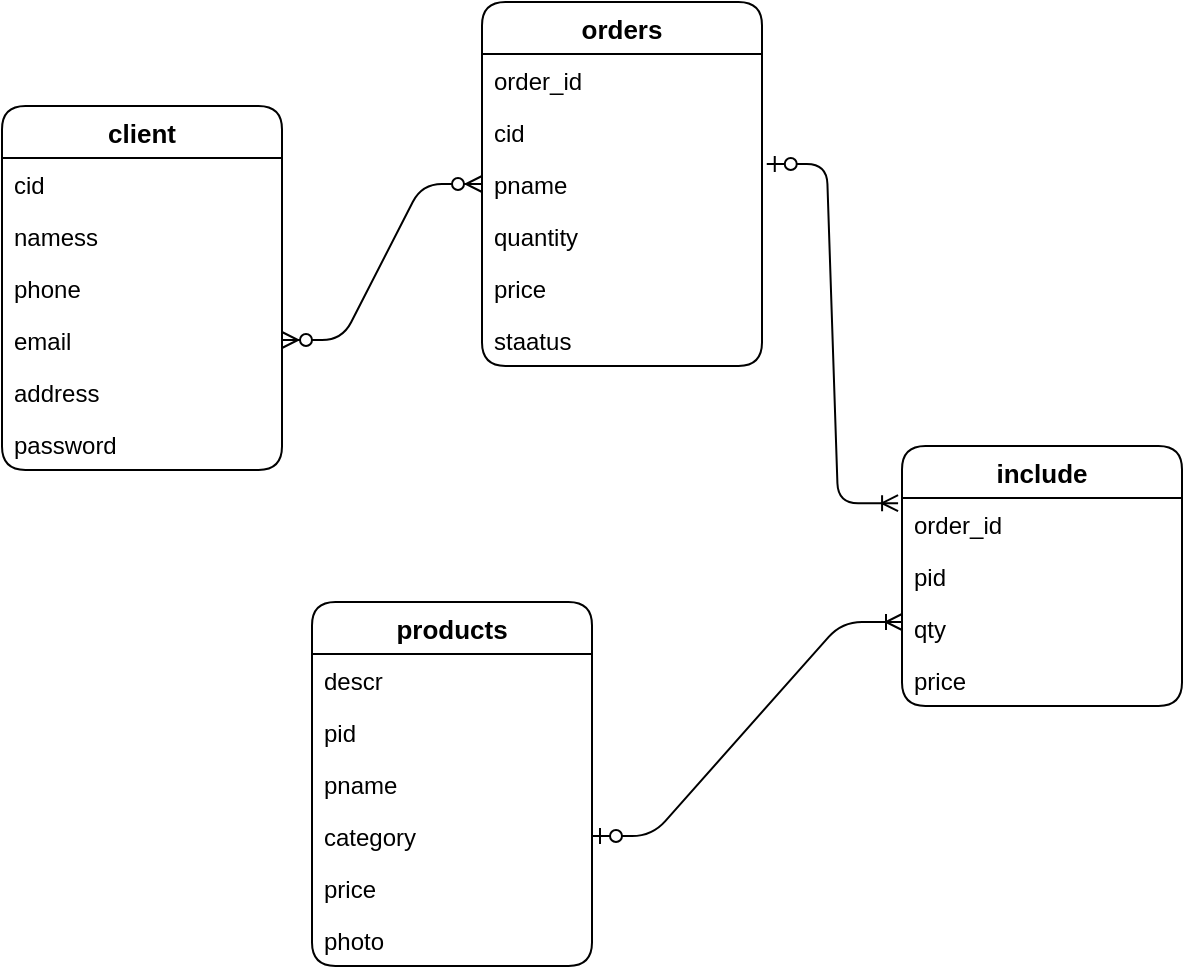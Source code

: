 <mxfile version="13.9.9" type="device"><diagram id="4rKn7ck0GzuZS277xUvA" name="Page-1"><mxGraphModel dx="1038" dy="616" grid="1" gridSize="10" guides="1" tooltips="1" connect="1" arrows="1" fold="1" page="1" pageScale="1" pageWidth="850" pageHeight="1100" math="0" shadow="0"><root><mxCell id="0"/><mxCell id="1" parent="0"/><mxCell id="74_ljtU_WG5VHoLLKact-1" value="client" style="swimlane;fontStyle=1;childLayout=stackLayout;horizontal=1;startSize=26;fillColor=none;horizontalStack=0;resizeParent=1;resizeParentMax=0;resizeLast=0;collapsible=1;marginBottom=0;fontSize=13;rounded=1;" parent="1" vertex="1"><mxGeometry x="130" y="92" width="140" height="182" as="geometry"/></mxCell><mxCell id="74_ljtU_WG5VHoLLKact-2" value="cid" style="text;strokeColor=none;fillColor=none;align=left;verticalAlign=top;spacingLeft=4;spacingRight=4;overflow=hidden;rotatable=0;points=[[0,0.5],[1,0.5]];portConstraint=eastwest;" parent="74_ljtU_WG5VHoLLKact-1" vertex="1"><mxGeometry y="26" width="140" height="26" as="geometry"/></mxCell><mxCell id="74_ljtU_WG5VHoLLKact-3" value="namess" style="text;strokeColor=none;fillColor=none;align=left;verticalAlign=top;spacingLeft=4;spacingRight=4;overflow=hidden;rotatable=0;points=[[0,0.5],[1,0.5]];portConstraint=eastwest;" parent="74_ljtU_WG5VHoLLKact-1" vertex="1"><mxGeometry y="52" width="140" height="26" as="geometry"/></mxCell><mxCell id="74_ljtU_WG5VHoLLKact-4" value="phone" style="text;strokeColor=none;fillColor=none;align=left;verticalAlign=top;spacingLeft=4;spacingRight=4;overflow=hidden;rotatable=0;points=[[0,0.5],[1,0.5]];portConstraint=eastwest;" parent="74_ljtU_WG5VHoLLKact-1" vertex="1"><mxGeometry y="78" width="140" height="26" as="geometry"/></mxCell><mxCell id="74_ljtU_WG5VHoLLKact-17" value="email" style="text;strokeColor=none;fillColor=none;align=left;verticalAlign=top;spacingLeft=4;spacingRight=4;overflow=hidden;rotatable=0;points=[[0,0.5],[1,0.5]];portConstraint=eastwest;" parent="74_ljtU_WG5VHoLLKact-1" vertex="1"><mxGeometry y="104" width="140" height="26" as="geometry"/></mxCell><mxCell id="74_ljtU_WG5VHoLLKact-18" value="address" style="text;strokeColor=none;fillColor=none;align=left;verticalAlign=top;spacingLeft=4;spacingRight=4;overflow=hidden;rotatable=0;points=[[0,0.5],[1,0.5]];portConstraint=eastwest;" parent="74_ljtU_WG5VHoLLKact-1" vertex="1"><mxGeometry y="130" width="140" height="26" as="geometry"/></mxCell><mxCell id="74_ljtU_WG5VHoLLKact-34" value="password" style="text;strokeColor=none;fillColor=none;align=left;verticalAlign=top;spacingLeft=4;spacingRight=4;overflow=hidden;rotatable=0;points=[[0,0.5],[1,0.5]];portConstraint=eastwest;" parent="74_ljtU_WG5VHoLLKact-1" vertex="1"><mxGeometry y="156" width="140" height="26" as="geometry"/></mxCell><mxCell id="74_ljtU_WG5VHoLLKact-5" value="include" style="swimlane;fontStyle=1;childLayout=stackLayout;horizontal=1;startSize=26;fillColor=none;horizontalStack=0;resizeParent=1;resizeParentMax=0;resizeLast=0;collapsible=1;marginBottom=0;fontSize=13;rounded=1;" parent="1" vertex="1"><mxGeometry x="580" y="262" width="140" height="130" as="geometry"/></mxCell><mxCell id="74_ljtU_WG5VHoLLKact-7" value="order_id" style="text;strokeColor=none;fillColor=none;align=left;verticalAlign=top;spacingLeft=4;spacingRight=4;overflow=hidden;rotatable=0;points=[[0,0.5],[1,0.5]];portConstraint=eastwest;" parent="74_ljtU_WG5VHoLLKact-5" vertex="1"><mxGeometry y="26" width="140" height="26" as="geometry"/></mxCell><mxCell id="74_ljtU_WG5VHoLLKact-23" value="pid" style="text;strokeColor=none;fillColor=none;align=left;verticalAlign=top;spacingLeft=4;spacingRight=4;overflow=hidden;rotatable=0;points=[[0,0.5],[1,0.5]];portConstraint=eastwest;" parent="74_ljtU_WG5VHoLLKact-5" vertex="1"><mxGeometry y="52" width="140" height="26" as="geometry"/></mxCell><mxCell id="crZivPHB8ce84o1SOfzF-1" value="qty" style="text;strokeColor=none;fillColor=none;align=left;verticalAlign=top;spacingLeft=4;spacingRight=4;overflow=hidden;rotatable=0;points=[[0,0.5],[1,0.5]];portConstraint=eastwest;" vertex="1" parent="74_ljtU_WG5VHoLLKact-5"><mxGeometry y="78" width="140" height="26" as="geometry"/></mxCell><mxCell id="crZivPHB8ce84o1SOfzF-2" value="price" style="text;strokeColor=none;fillColor=none;align=left;verticalAlign=top;spacingLeft=4;spacingRight=4;overflow=hidden;rotatable=0;points=[[0,0.5],[1,0.5]];portConstraint=eastwest;" vertex="1" parent="74_ljtU_WG5VHoLLKact-5"><mxGeometry y="104" width="140" height="26" as="geometry"/></mxCell><mxCell id="74_ljtU_WG5VHoLLKact-9" value="products" style="swimlane;fontStyle=1;childLayout=stackLayout;horizontal=1;startSize=26;fillColor=none;horizontalStack=0;resizeParent=1;resizeParentMax=0;resizeLast=0;collapsible=1;marginBottom=0;fontSize=13;rounded=1;" parent="1" vertex="1"><mxGeometry x="285" y="340" width="140" height="182" as="geometry"/></mxCell><mxCell id="74_ljtU_WG5VHoLLKact-30" value="descr" style="text;strokeColor=none;fillColor=none;align=left;verticalAlign=top;spacingLeft=4;spacingRight=4;overflow=hidden;rotatable=0;points=[[0,0.5],[1,0.5]];portConstraint=eastwest;" parent="74_ljtU_WG5VHoLLKact-9" vertex="1"><mxGeometry y="26" width="140" height="26" as="geometry"/></mxCell><mxCell id="74_ljtU_WG5VHoLLKact-10" value="pid" style="text;strokeColor=none;fillColor=none;align=left;verticalAlign=top;spacingLeft=4;spacingRight=4;overflow=hidden;rotatable=0;points=[[0,0.5],[1,0.5]];portConstraint=eastwest;" parent="74_ljtU_WG5VHoLLKact-9" vertex="1"><mxGeometry y="52" width="140" height="26" as="geometry"/></mxCell><mxCell id="74_ljtU_WG5VHoLLKact-11" value="pname" style="text;strokeColor=none;fillColor=none;align=left;verticalAlign=top;spacingLeft=4;spacingRight=4;overflow=hidden;rotatable=0;points=[[0,0.5],[1,0.5]];portConstraint=eastwest;" parent="74_ljtU_WG5VHoLLKact-9" vertex="1"><mxGeometry y="78" width="140" height="26" as="geometry"/></mxCell><mxCell id="74_ljtU_WG5VHoLLKact-12" value="category" style="text;strokeColor=none;fillColor=none;align=left;verticalAlign=top;spacingLeft=4;spacingRight=4;overflow=hidden;rotatable=0;points=[[0,0.5],[1,0.5]];portConstraint=eastwest;" parent="74_ljtU_WG5VHoLLKact-9" vertex="1"><mxGeometry y="104" width="140" height="26" as="geometry"/></mxCell><mxCell id="74_ljtU_WG5VHoLLKact-28" value="price" style="text;strokeColor=none;fillColor=none;align=left;verticalAlign=top;spacingLeft=4;spacingRight=4;overflow=hidden;rotatable=0;points=[[0,0.5],[1,0.5]];portConstraint=eastwest;" parent="74_ljtU_WG5VHoLLKact-9" vertex="1"><mxGeometry y="130" width="140" height="26" as="geometry"/></mxCell><mxCell id="74_ljtU_WG5VHoLLKact-29" value="photo" style="text;strokeColor=none;fillColor=none;align=left;verticalAlign=top;spacingLeft=4;spacingRight=4;overflow=hidden;rotatable=0;points=[[0,0.5],[1,0.5]];portConstraint=eastwest;" parent="74_ljtU_WG5VHoLLKact-9" vertex="1"><mxGeometry y="156" width="140" height="26" as="geometry"/></mxCell><mxCell id="74_ljtU_WG5VHoLLKact-13" value="orders" style="swimlane;fontStyle=1;childLayout=stackLayout;horizontal=1;startSize=26;fillColor=none;horizontalStack=0;resizeParent=1;resizeParentMax=0;resizeLast=0;collapsible=1;marginBottom=0;fontSize=13;rounded=1;" parent="1" vertex="1"><mxGeometry x="370" y="40" width="140" height="182" as="geometry"/></mxCell><mxCell id="74_ljtU_WG5VHoLLKact-14" value="order_id" style="text;strokeColor=none;fillColor=none;align=left;verticalAlign=top;spacingLeft=4;spacingRight=4;overflow=hidden;rotatable=0;points=[[0,0.5],[1,0.5]];portConstraint=eastwest;" parent="74_ljtU_WG5VHoLLKact-13" vertex="1"><mxGeometry y="26" width="140" height="26" as="geometry"/></mxCell><mxCell id="74_ljtU_WG5VHoLLKact-15" value="cid" style="text;strokeColor=none;fillColor=none;align=left;verticalAlign=top;spacingLeft=4;spacingRight=4;overflow=hidden;rotatable=0;points=[[0,0.5],[1,0.5]];portConstraint=eastwest;" parent="74_ljtU_WG5VHoLLKact-13" vertex="1"><mxGeometry y="52" width="140" height="26" as="geometry"/></mxCell><mxCell id="74_ljtU_WG5VHoLLKact-16" value="pname" style="text;strokeColor=none;fillColor=none;align=left;verticalAlign=top;spacingLeft=4;spacingRight=4;overflow=hidden;rotatable=0;points=[[0,0.5],[1,0.5]];portConstraint=eastwest;" parent="74_ljtU_WG5VHoLLKact-13" vertex="1"><mxGeometry y="78" width="140" height="26" as="geometry"/></mxCell><mxCell id="74_ljtU_WG5VHoLLKact-31" value="quantity" style="text;strokeColor=none;fillColor=none;align=left;verticalAlign=top;spacingLeft=4;spacingRight=4;overflow=hidden;rotatable=0;points=[[0,0.5],[1,0.5]];portConstraint=eastwest;" parent="74_ljtU_WG5VHoLLKact-13" vertex="1"><mxGeometry y="104" width="140" height="26" as="geometry"/></mxCell><mxCell id="74_ljtU_WG5VHoLLKact-32" value="price" style="text;strokeColor=none;fillColor=none;align=left;verticalAlign=top;spacingLeft=4;spacingRight=4;overflow=hidden;rotatable=0;points=[[0,0.5],[1,0.5]];portConstraint=eastwest;" parent="74_ljtU_WG5VHoLLKact-13" vertex="1"><mxGeometry y="130" width="140" height="26" as="geometry"/></mxCell><mxCell id="74_ljtU_WG5VHoLLKact-33" value="staatus" style="text;strokeColor=none;fillColor=none;align=left;verticalAlign=top;spacingLeft=4;spacingRight=4;overflow=hidden;rotatable=0;points=[[0,0.5],[1,0.5]];portConstraint=eastwest;" parent="74_ljtU_WG5VHoLLKact-13" vertex="1"><mxGeometry y="156" width="140" height="26" as="geometry"/></mxCell><mxCell id="74_ljtU_WG5VHoLLKact-36" value="" style="edgeStyle=entityRelationEdgeStyle;fontSize=12;html=1;endArrow=ERzeroToMany;endFill=1;startArrow=ERzeroToMany;exitX=1;exitY=0.5;exitDx=0;exitDy=0;entryX=0;entryY=0.5;entryDx=0;entryDy=0;" parent="1" source="74_ljtU_WG5VHoLLKact-17" target="74_ljtU_WG5VHoLLKact-16" edge="1"><mxGeometry width="100" height="100" relative="1" as="geometry"><mxPoint x="380" y="269.5" as="sourcePoint"/><mxPoint x="490" y="116.5" as="targetPoint"/></mxGeometry></mxCell><mxCell id="crZivPHB8ce84o1SOfzF-4" value="" style="edgeStyle=entityRelationEdgeStyle;fontSize=12;html=1;endArrow=ERoneToMany;startArrow=ERzeroToOne;exitX=1.017;exitY=0.115;exitDx=0;exitDy=0;exitPerimeter=0;entryX=-0.014;entryY=0.1;entryDx=0;entryDy=0;entryPerimeter=0;" edge="1" parent="1" source="74_ljtU_WG5VHoLLKact-16" target="74_ljtU_WG5VHoLLKact-7"><mxGeometry width="100" height="100" relative="1" as="geometry"><mxPoint x="640" y="233" as="sourcePoint"/><mxPoint x="740" y="133" as="targetPoint"/></mxGeometry></mxCell><mxCell id="crZivPHB8ce84o1SOfzF-5" value="" style="edgeStyle=entityRelationEdgeStyle;fontSize=12;html=1;endArrow=ERoneToMany;startArrow=ERzeroToOne;exitX=1;exitY=0.5;exitDx=0;exitDy=0;" edge="1" parent="1" source="74_ljtU_WG5VHoLLKact-12"><mxGeometry width="100" height="100" relative="1" as="geometry"><mxPoint x="480" y="450" as="sourcePoint"/><mxPoint x="580" y="350" as="targetPoint"/></mxGeometry></mxCell></root></mxGraphModel></diagram></mxfile>